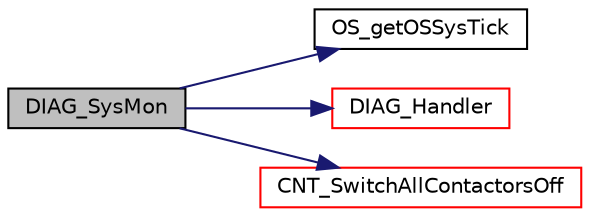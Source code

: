 digraph "DIAG_SysMon"
{
  edge [fontname="Helvetica",fontsize="10",labelfontname="Helvetica",labelfontsize="10"];
  node [fontname="Helvetica",fontsize="10",shape=record];
  rankdir="LR";
  Node100 [label="DIAG_SysMon",height=0.2,width=0.4,color="black", fillcolor="grey75", style="filled", fontcolor="black"];
  Node100 -> Node101 [color="midnightblue",fontsize="10",style="solid",fontname="Helvetica"];
  Node101 [label="OS_getOSSysTick",height=0.2,width=0.4,color="black", fillcolor="white", style="filled",URL="$os_8c.html#a4c29aeb605d624ed4979a48ebde8b7f3",tooltip="returns OS based system tick value. "];
  Node100 -> Node102 [color="midnightblue",fontsize="10",style="solid",fontname="Helvetica"];
  Node102 [label="DIAG_Handler",height=0.2,width=0.4,color="red", fillcolor="white", style="filled",URL="$group__API__DIAG.html#ga29e922af6b4c0f5c07d4d5b48b48d156",tooltip="DIAG_Handler provides generic error handling, based on diagnosis group.This function calls the handle..."];
  Node100 -> Node106 [color="midnightblue",fontsize="10",style="solid",fontname="Helvetica"];
  Node106 [label="CNT_SwitchAllContactorsOff",height=0.2,width=0.4,color="red", fillcolor="white", style="filled",URL="$contactor_8c.html#a04b896a994b49e58e9e0045ed0e390ab",tooltip="Iterates over the contactor array and switches all contactors off. "];
}

